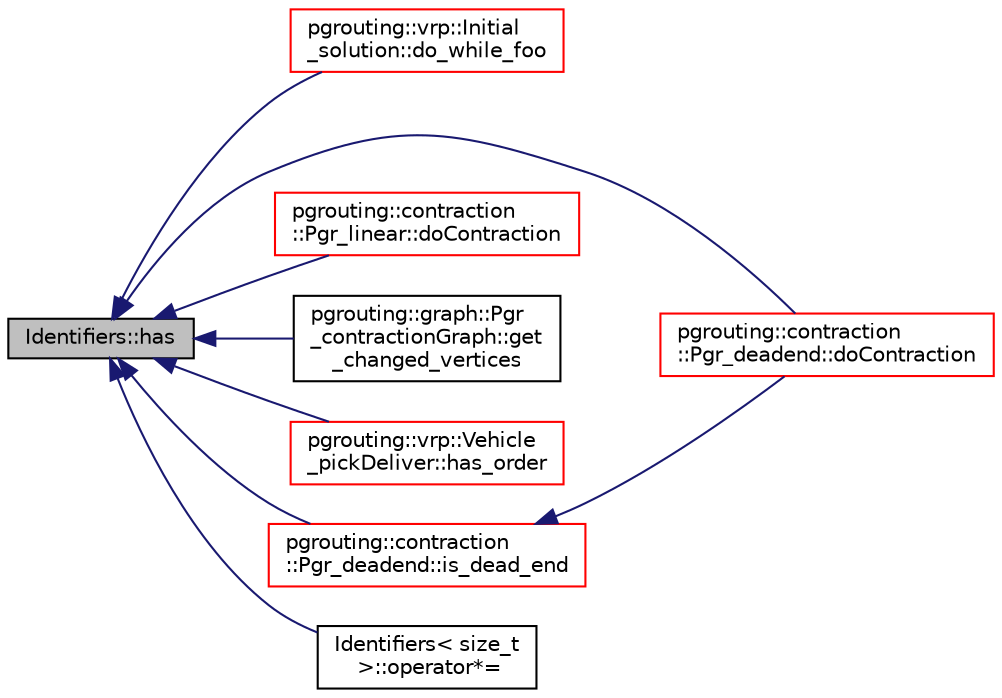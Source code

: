 digraph "Identifiers::has"
{
  edge [fontname="Helvetica",fontsize="10",labelfontname="Helvetica",labelfontsize="10"];
  node [fontname="Helvetica",fontsize="10",shape=record];
  rankdir="LR";
  Node87 [label="Identifiers::has",height=0.2,width=0.4,color="black", fillcolor="grey75", style="filled", fontcolor="black"];
  Node87 -> Node88 [dir="back",color="midnightblue",fontsize="10",style="solid",fontname="Helvetica"];
  Node88 [label="pgrouting::vrp::Initial\l_solution::do_while_foo",height=0.2,width=0.4,color="red", fillcolor="white", style="filled",URL="$classpgrouting_1_1vrp_1_1Initial__solution.html#a49860a59bbc3ad10709d9b188321a460"];
  Node87 -> Node90 [dir="back",color="midnightblue",fontsize="10",style="solid",fontname="Helvetica"];
  Node90 [label="pgrouting::contraction\l::Pgr_deadend::doContraction",height=0.2,width=0.4,color="red", fillcolor="white", style="filled",URL="$classpgrouting_1_1contraction_1_1Pgr__deadend.html#ac53c67c279159a0bc491513d3de4a20b"];
  Node87 -> Node93 [dir="back",color="midnightblue",fontsize="10",style="solid",fontname="Helvetica"];
  Node93 [label="pgrouting::contraction\l::Pgr_linear::doContraction",height=0.2,width=0.4,color="red", fillcolor="white", style="filled",URL="$classpgrouting_1_1contraction_1_1Pgr__linear.html#aef91793bf9d9b4e12b2b648268f64545"];
  Node87 -> Node96 [dir="back",color="midnightblue",fontsize="10",style="solid",fontname="Helvetica"];
  Node96 [label="pgrouting::graph::Pgr\l_contractionGraph::get\l_changed_vertices",height=0.2,width=0.4,color="black", fillcolor="white", style="filled",URL="$classpgrouting_1_1graph_1_1Pgr__contractionGraph.html#ab8c5a4b092d6e9ff38b3e6917f2b27a1",tooltip="vertices with at least one contracted vertex "];
  Node87 -> Node97 [dir="back",color="midnightblue",fontsize="10",style="solid",fontname="Helvetica"];
  Node97 [label="pgrouting::vrp::Vehicle\l_pickDeliver::has_order",height=0.2,width=0.4,color="red", fillcolor="white", style="filled",URL="$classpgrouting_1_1vrp_1_1Vehicle__pickDeliver.html#adb870b4b7089194de06de8471eba0767"];
  Node87 -> Node119 [dir="back",color="midnightblue",fontsize="10",style="solid",fontname="Helvetica"];
  Node119 [label="pgrouting::contraction\l::Pgr_deadend::is_dead_end",height=0.2,width=0.4,color="red", fillcolor="white", style="filled",URL="$classpgrouting_1_1contraction_1_1Pgr__deadend.html#ad86d555801d7bcdc29209f75dae1d83f",tooltip="true when v is a dead end "];
  Node119 -> Node90 [dir="back",color="midnightblue",fontsize="10",style="solid",fontname="Helvetica"];
  Node87 -> Node122 [dir="back",color="midnightblue",fontsize="10",style="solid",fontname="Helvetica"];
  Node122 [label="Identifiers\< size_t\l \>::operator*=",height=0.2,width=0.4,color="black", fillcolor="white", style="filled",URL="$classIdentifiers.html#a215e031fe598cdb9d75d407db30f0555",tooltip="compund set INTERSECTION element "];
}
